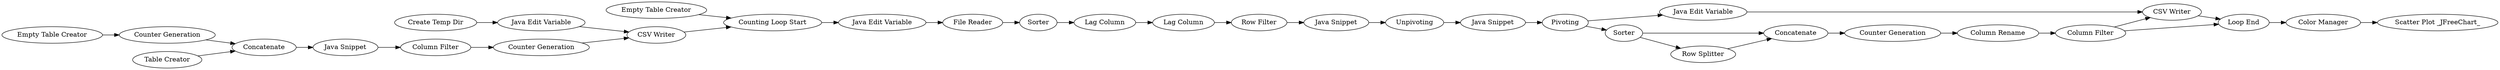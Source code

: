 digraph {
	6 -> 5
	5 -> 8
	8 -> 21
	3 -> 2
	4 -> 5
	34 -> 37
	13 -> 14
	29 -> 10
	32 -> 22
	2 -> 4
	21 -> 29
	12 -> 13
	22 -> 19
	40 -> 28
	18 -> 19
	31 -> 32
	26 -> 31
	38 -> 35
	25 -> 26
	14 -> 15
	39 -> 38
	11 -> 12
	16 -> 18
	10 -> 11
	37 -> 38
	30 -> 25
	24 -> 23
	16 -> 30
	20 -> 24
	15 -> 16
	22 -> 20
	35 -> 40
	19 -> 20
	28 -> 4
	30 -> 26
	21 [label="File Reader"]
	18 [label="Java Edit Variable"]
	26 [label=Concatenate]
	8 [label="Java Edit Variable"]
	32 [label="Column Rename"]
	3 [label="Create Temp Dir"]
	19 [label="CSV Writer"]
	24 [label="Color Manager"]
	31 [label="Counter Generation"]
	6 [label="Empty Table Creator"]
	15 [label="Java Snippet"]
	25 [label="Row Splitter"]
	12 [label="Row Filter"]
	10 [label="Lag Column"]
	16 [label=Pivoting]
	22 [label="Column Filter"]
	28 [label="Counter Generation"]
	11 [label="Lag Column"]
	4 [label="CSV Writer"]
	23 [label="Scatter Plot _JFreeChart_"]
	14 [label=Unpivoting]
	38 [label=Concatenate]
	5 [label="Counting Loop Start"]
	13 [label="Java Snippet"]
	20 [label="Loop End"]
	35 [label="Java Snippet"]
	34 [label="Empty Table Creator"]
	29 [label=Sorter]
	40 [label="Column Filter"]
	39 [label="Table Creator"]
	30 [label=Sorter]
	2 [label="Java Edit Variable"]
	37 [label="Counter Generation"]
	rankdir=LR
}
